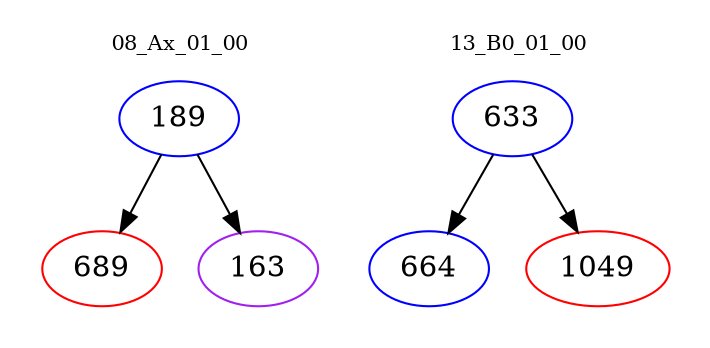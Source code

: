 digraph{
subgraph cluster_0 {
color = white
label = "08_Ax_01_00";
fontsize=10;
T0_189 [label="189", color="blue"]
T0_189 -> T0_689 [color="black"]
T0_689 [label="689", color="red"]
T0_189 -> T0_163 [color="black"]
T0_163 [label="163", color="purple"]
}
subgraph cluster_1 {
color = white
label = "13_B0_01_00";
fontsize=10;
T1_633 [label="633", color="blue"]
T1_633 -> T1_664 [color="black"]
T1_664 [label="664", color="blue"]
T1_633 -> T1_1049 [color="black"]
T1_1049 [label="1049", color="red"]
}
}
